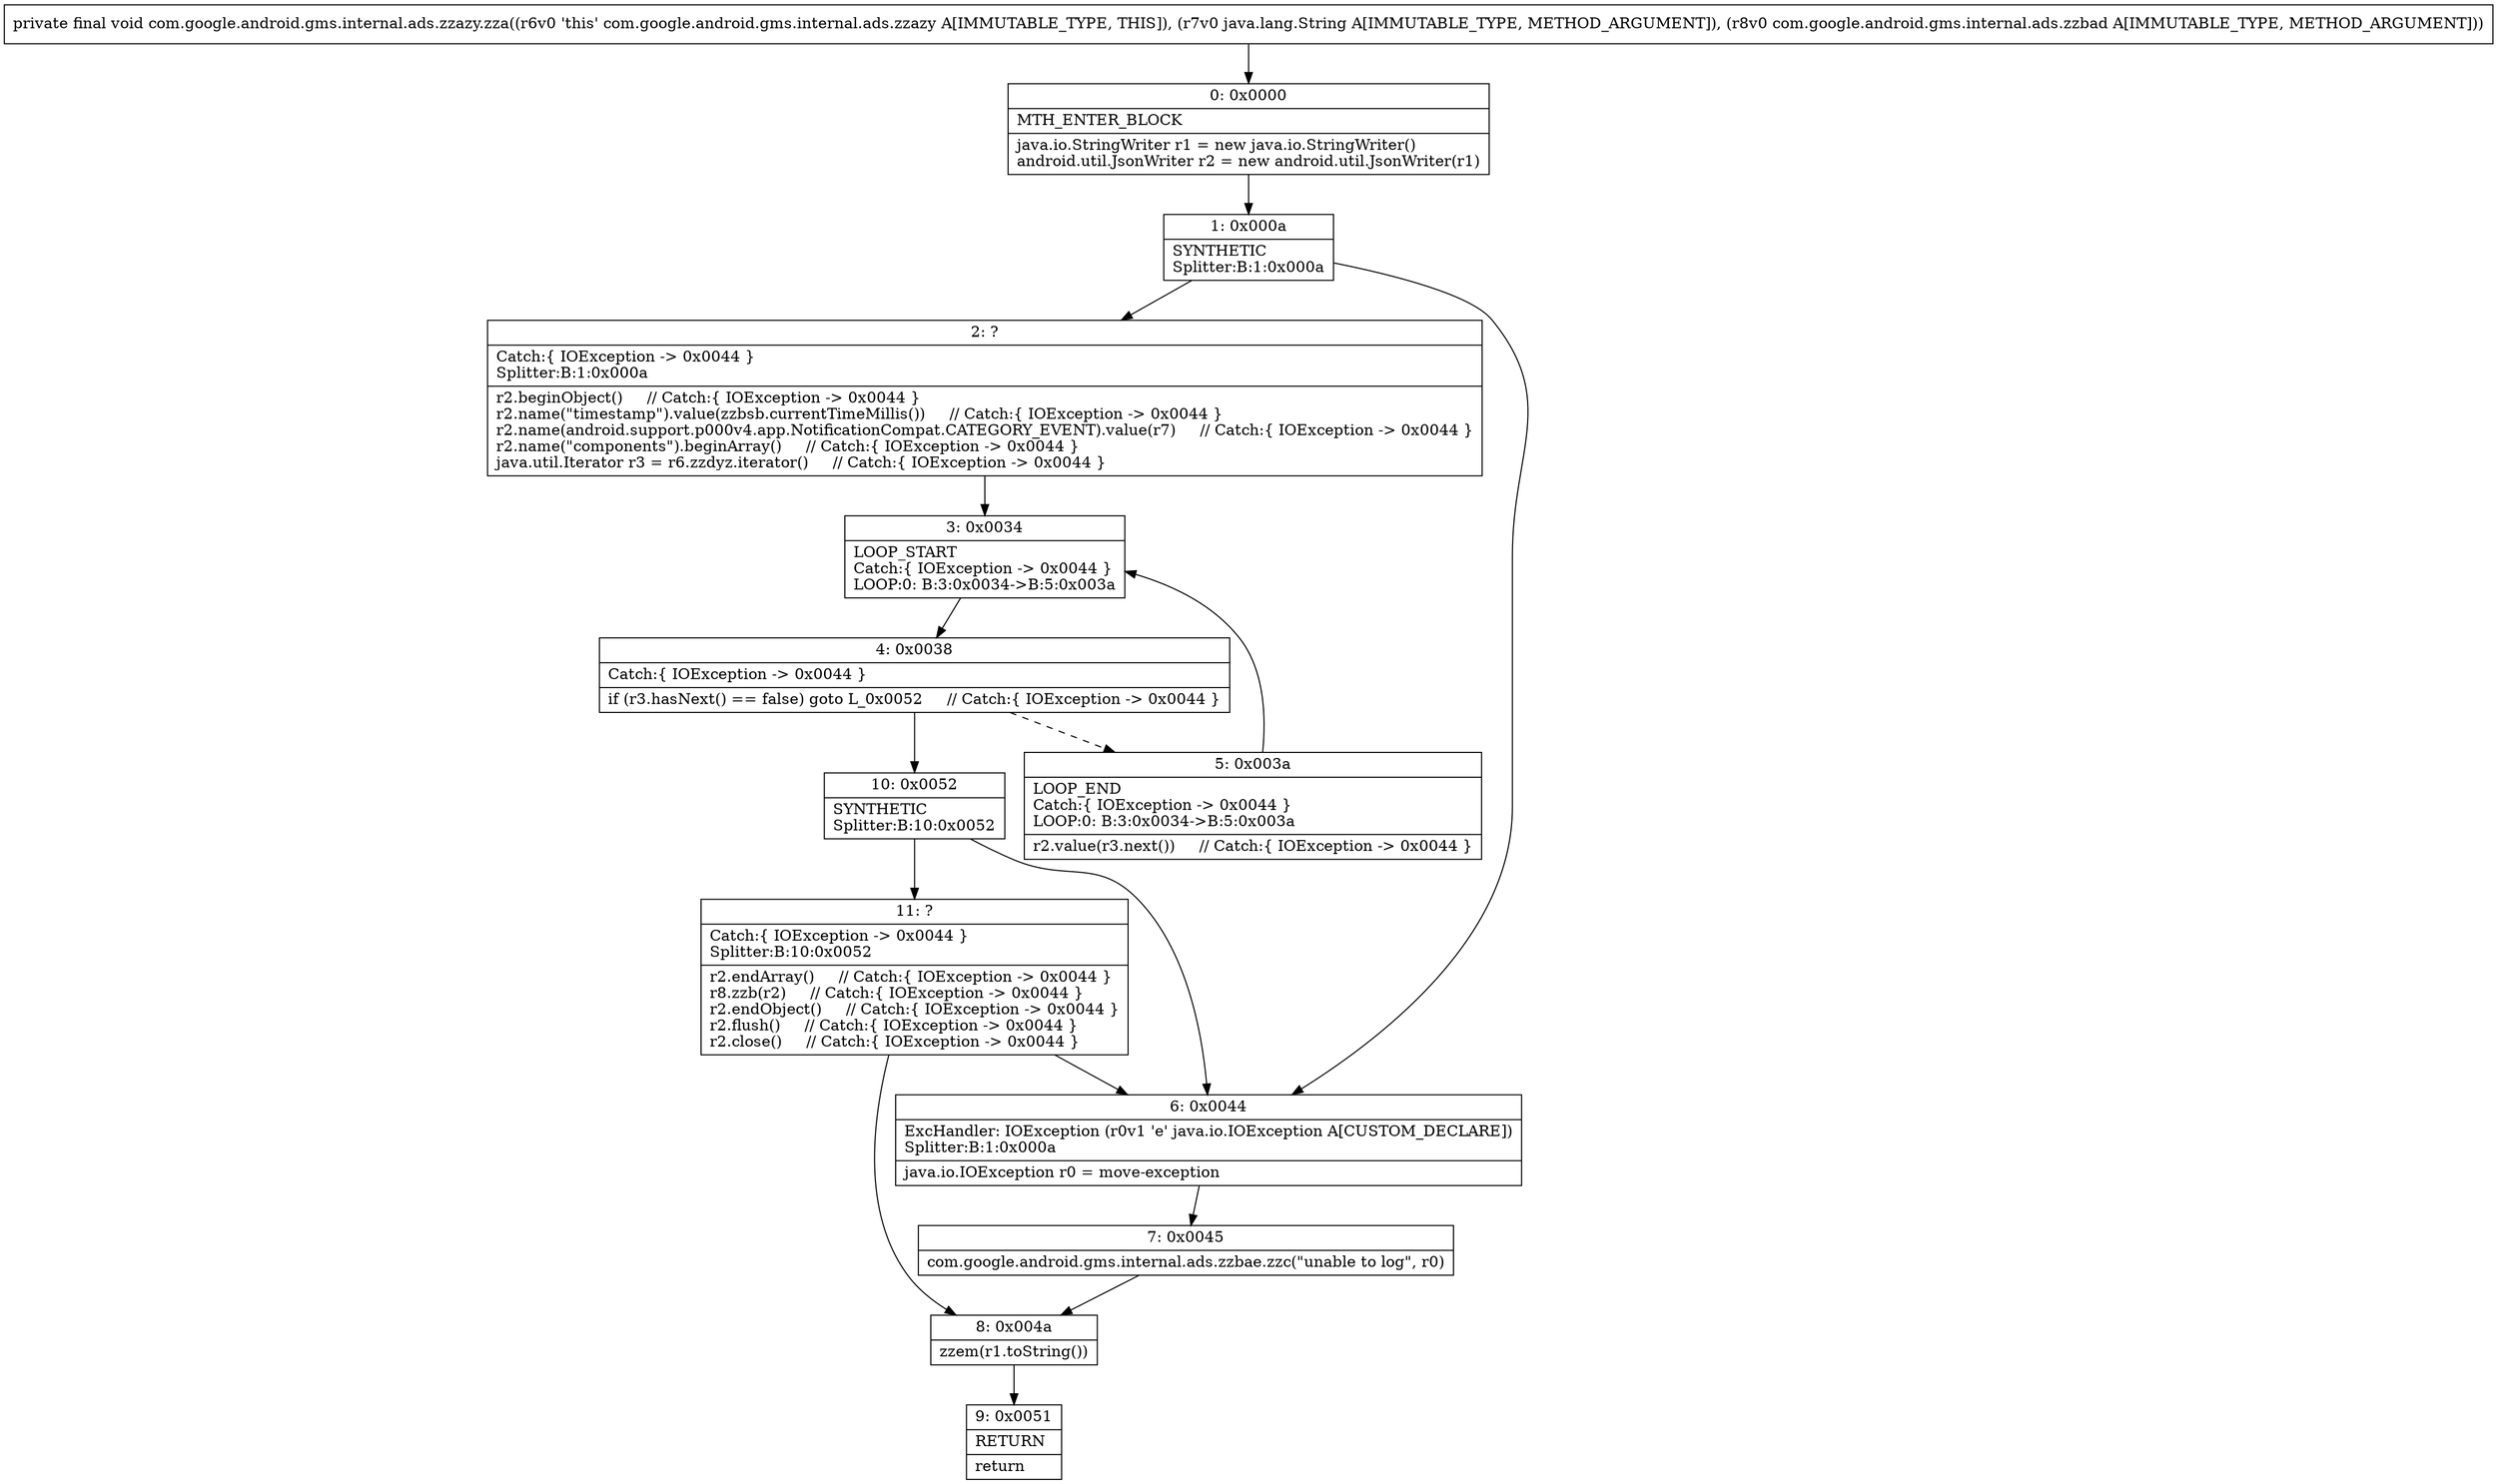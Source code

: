 digraph "CFG forcom.google.android.gms.internal.ads.zzazy.zza(Ljava\/lang\/String;Lcom\/google\/android\/gms\/internal\/ads\/zzbad;)V" {
Node_0 [shape=record,label="{0\:\ 0x0000|MTH_ENTER_BLOCK\l|java.io.StringWriter r1 = new java.io.StringWriter()\landroid.util.JsonWriter r2 = new android.util.JsonWriter(r1)\l}"];
Node_1 [shape=record,label="{1\:\ 0x000a|SYNTHETIC\lSplitter:B:1:0x000a\l}"];
Node_2 [shape=record,label="{2\:\ ?|Catch:\{ IOException \-\> 0x0044 \}\lSplitter:B:1:0x000a\l|r2.beginObject()     \/\/ Catch:\{ IOException \-\> 0x0044 \}\lr2.name(\"timestamp\").value(zzbsb.currentTimeMillis())     \/\/ Catch:\{ IOException \-\> 0x0044 \}\lr2.name(android.support.p000v4.app.NotificationCompat.CATEGORY_EVENT).value(r7)     \/\/ Catch:\{ IOException \-\> 0x0044 \}\lr2.name(\"components\").beginArray()     \/\/ Catch:\{ IOException \-\> 0x0044 \}\ljava.util.Iterator r3 = r6.zzdyz.iterator()     \/\/ Catch:\{ IOException \-\> 0x0044 \}\l}"];
Node_3 [shape=record,label="{3\:\ 0x0034|LOOP_START\lCatch:\{ IOException \-\> 0x0044 \}\lLOOP:0: B:3:0x0034\-\>B:5:0x003a\l}"];
Node_4 [shape=record,label="{4\:\ 0x0038|Catch:\{ IOException \-\> 0x0044 \}\l|if (r3.hasNext() == false) goto L_0x0052     \/\/ Catch:\{ IOException \-\> 0x0044 \}\l}"];
Node_5 [shape=record,label="{5\:\ 0x003a|LOOP_END\lCatch:\{ IOException \-\> 0x0044 \}\lLOOP:0: B:3:0x0034\-\>B:5:0x003a\l|r2.value(r3.next())     \/\/ Catch:\{ IOException \-\> 0x0044 \}\l}"];
Node_6 [shape=record,label="{6\:\ 0x0044|ExcHandler: IOException (r0v1 'e' java.io.IOException A[CUSTOM_DECLARE])\lSplitter:B:1:0x000a\l|java.io.IOException r0 = move\-exception\l}"];
Node_7 [shape=record,label="{7\:\ 0x0045|com.google.android.gms.internal.ads.zzbae.zzc(\"unable to log\", r0)\l}"];
Node_8 [shape=record,label="{8\:\ 0x004a|zzem(r1.toString())\l}"];
Node_9 [shape=record,label="{9\:\ 0x0051|RETURN\l|return\l}"];
Node_10 [shape=record,label="{10\:\ 0x0052|SYNTHETIC\lSplitter:B:10:0x0052\l}"];
Node_11 [shape=record,label="{11\:\ ?|Catch:\{ IOException \-\> 0x0044 \}\lSplitter:B:10:0x0052\l|r2.endArray()     \/\/ Catch:\{ IOException \-\> 0x0044 \}\lr8.zzb(r2)     \/\/ Catch:\{ IOException \-\> 0x0044 \}\lr2.endObject()     \/\/ Catch:\{ IOException \-\> 0x0044 \}\lr2.flush()     \/\/ Catch:\{ IOException \-\> 0x0044 \}\lr2.close()     \/\/ Catch:\{ IOException \-\> 0x0044 \}\l}"];
MethodNode[shape=record,label="{private final void com.google.android.gms.internal.ads.zzazy.zza((r6v0 'this' com.google.android.gms.internal.ads.zzazy A[IMMUTABLE_TYPE, THIS]), (r7v0 java.lang.String A[IMMUTABLE_TYPE, METHOD_ARGUMENT]), (r8v0 com.google.android.gms.internal.ads.zzbad A[IMMUTABLE_TYPE, METHOD_ARGUMENT])) }"];
MethodNode -> Node_0;
Node_0 -> Node_1;
Node_1 -> Node_2;
Node_1 -> Node_6;
Node_2 -> Node_3;
Node_3 -> Node_4;
Node_4 -> Node_5[style=dashed];
Node_4 -> Node_10;
Node_5 -> Node_3;
Node_6 -> Node_7;
Node_7 -> Node_8;
Node_8 -> Node_9;
Node_10 -> Node_11;
Node_10 -> Node_6;
Node_11 -> Node_6;
Node_11 -> Node_8;
}

